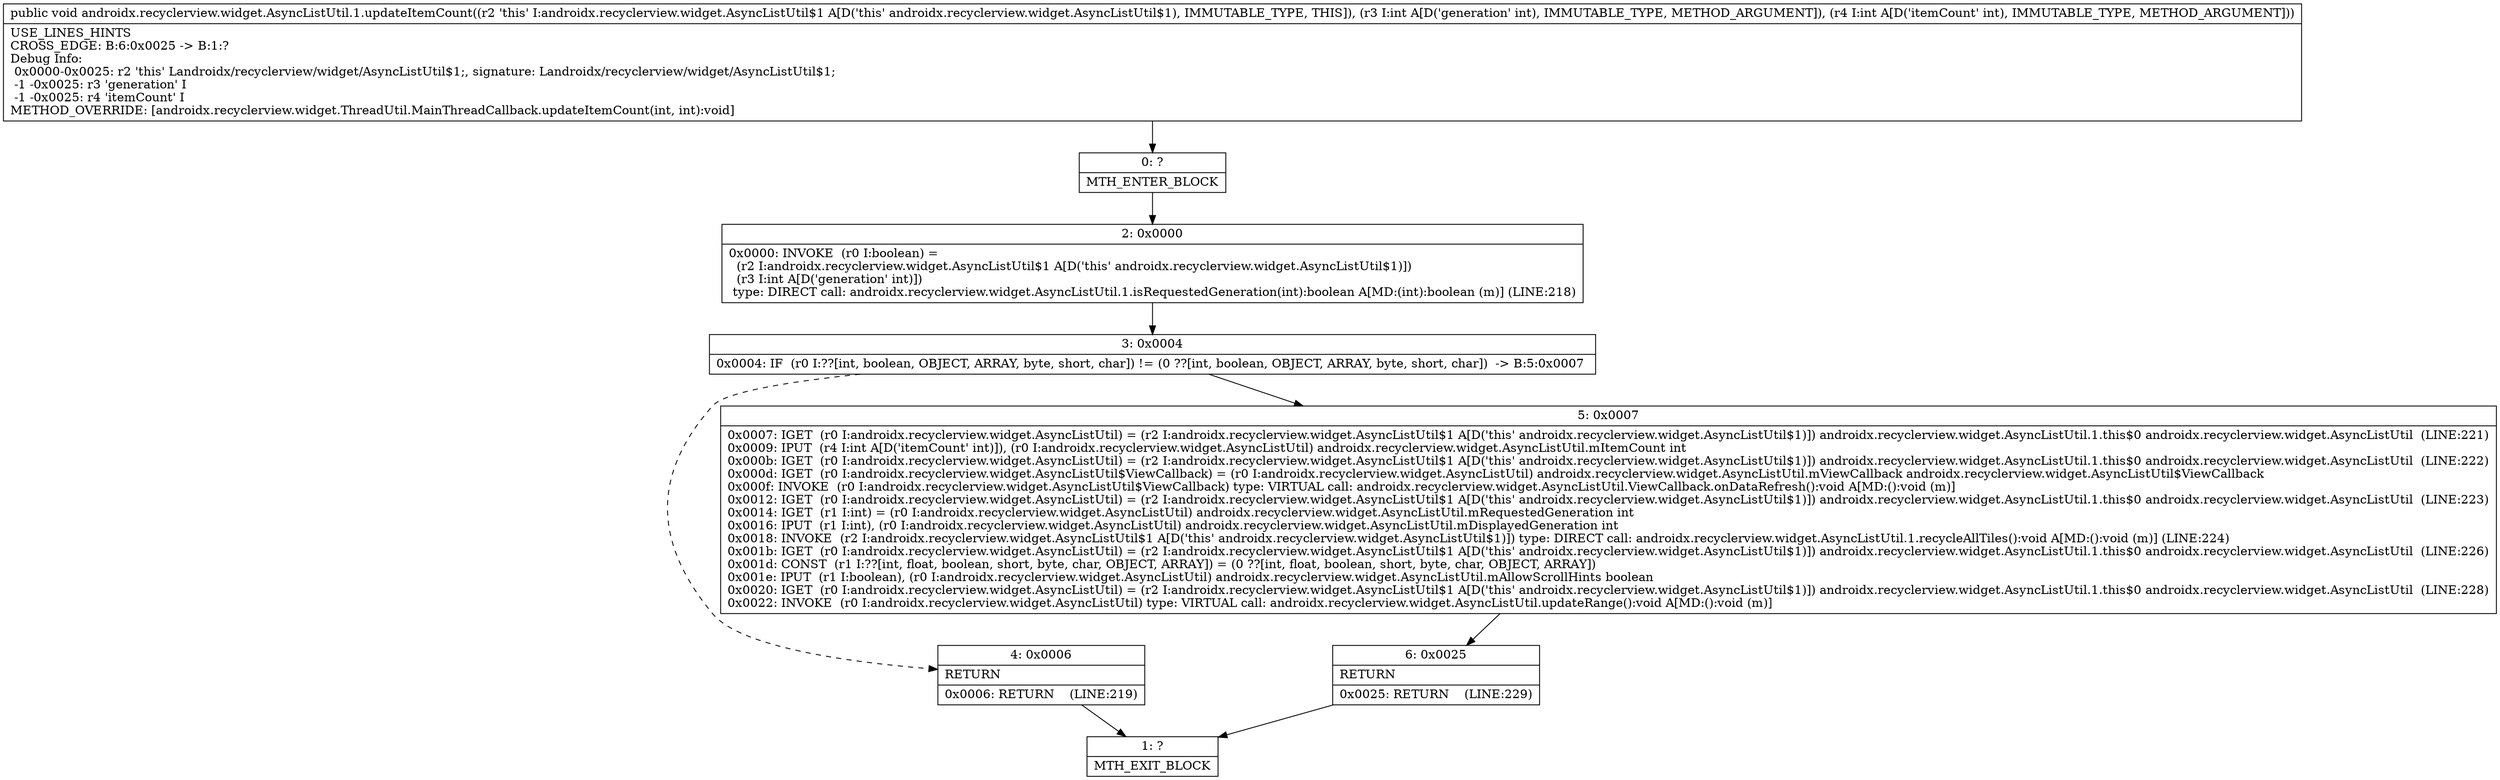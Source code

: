 digraph "CFG forandroidx.recyclerview.widget.AsyncListUtil.1.updateItemCount(II)V" {
Node_0 [shape=record,label="{0\:\ ?|MTH_ENTER_BLOCK\l}"];
Node_2 [shape=record,label="{2\:\ 0x0000|0x0000: INVOKE  (r0 I:boolean) = \l  (r2 I:androidx.recyclerview.widget.AsyncListUtil$1 A[D('this' androidx.recyclerview.widget.AsyncListUtil$1)])\l  (r3 I:int A[D('generation' int)])\l type: DIRECT call: androidx.recyclerview.widget.AsyncListUtil.1.isRequestedGeneration(int):boolean A[MD:(int):boolean (m)] (LINE:218)\l}"];
Node_3 [shape=record,label="{3\:\ 0x0004|0x0004: IF  (r0 I:??[int, boolean, OBJECT, ARRAY, byte, short, char]) != (0 ??[int, boolean, OBJECT, ARRAY, byte, short, char])  \-\> B:5:0x0007 \l}"];
Node_4 [shape=record,label="{4\:\ 0x0006|RETURN\l|0x0006: RETURN    (LINE:219)\l}"];
Node_1 [shape=record,label="{1\:\ ?|MTH_EXIT_BLOCK\l}"];
Node_5 [shape=record,label="{5\:\ 0x0007|0x0007: IGET  (r0 I:androidx.recyclerview.widget.AsyncListUtil) = (r2 I:androidx.recyclerview.widget.AsyncListUtil$1 A[D('this' androidx.recyclerview.widget.AsyncListUtil$1)]) androidx.recyclerview.widget.AsyncListUtil.1.this$0 androidx.recyclerview.widget.AsyncListUtil  (LINE:221)\l0x0009: IPUT  (r4 I:int A[D('itemCount' int)]), (r0 I:androidx.recyclerview.widget.AsyncListUtil) androidx.recyclerview.widget.AsyncListUtil.mItemCount int \l0x000b: IGET  (r0 I:androidx.recyclerview.widget.AsyncListUtil) = (r2 I:androidx.recyclerview.widget.AsyncListUtil$1 A[D('this' androidx.recyclerview.widget.AsyncListUtil$1)]) androidx.recyclerview.widget.AsyncListUtil.1.this$0 androidx.recyclerview.widget.AsyncListUtil  (LINE:222)\l0x000d: IGET  (r0 I:androidx.recyclerview.widget.AsyncListUtil$ViewCallback) = (r0 I:androidx.recyclerview.widget.AsyncListUtil) androidx.recyclerview.widget.AsyncListUtil.mViewCallback androidx.recyclerview.widget.AsyncListUtil$ViewCallback \l0x000f: INVOKE  (r0 I:androidx.recyclerview.widget.AsyncListUtil$ViewCallback) type: VIRTUAL call: androidx.recyclerview.widget.AsyncListUtil.ViewCallback.onDataRefresh():void A[MD:():void (m)]\l0x0012: IGET  (r0 I:androidx.recyclerview.widget.AsyncListUtil) = (r2 I:androidx.recyclerview.widget.AsyncListUtil$1 A[D('this' androidx.recyclerview.widget.AsyncListUtil$1)]) androidx.recyclerview.widget.AsyncListUtil.1.this$0 androidx.recyclerview.widget.AsyncListUtil  (LINE:223)\l0x0014: IGET  (r1 I:int) = (r0 I:androidx.recyclerview.widget.AsyncListUtil) androidx.recyclerview.widget.AsyncListUtil.mRequestedGeneration int \l0x0016: IPUT  (r1 I:int), (r0 I:androidx.recyclerview.widget.AsyncListUtil) androidx.recyclerview.widget.AsyncListUtil.mDisplayedGeneration int \l0x0018: INVOKE  (r2 I:androidx.recyclerview.widget.AsyncListUtil$1 A[D('this' androidx.recyclerview.widget.AsyncListUtil$1)]) type: DIRECT call: androidx.recyclerview.widget.AsyncListUtil.1.recycleAllTiles():void A[MD:():void (m)] (LINE:224)\l0x001b: IGET  (r0 I:androidx.recyclerview.widget.AsyncListUtil) = (r2 I:androidx.recyclerview.widget.AsyncListUtil$1 A[D('this' androidx.recyclerview.widget.AsyncListUtil$1)]) androidx.recyclerview.widget.AsyncListUtil.1.this$0 androidx.recyclerview.widget.AsyncListUtil  (LINE:226)\l0x001d: CONST  (r1 I:??[int, float, boolean, short, byte, char, OBJECT, ARRAY]) = (0 ??[int, float, boolean, short, byte, char, OBJECT, ARRAY]) \l0x001e: IPUT  (r1 I:boolean), (r0 I:androidx.recyclerview.widget.AsyncListUtil) androidx.recyclerview.widget.AsyncListUtil.mAllowScrollHints boolean \l0x0020: IGET  (r0 I:androidx.recyclerview.widget.AsyncListUtil) = (r2 I:androidx.recyclerview.widget.AsyncListUtil$1 A[D('this' androidx.recyclerview.widget.AsyncListUtil$1)]) androidx.recyclerview.widget.AsyncListUtil.1.this$0 androidx.recyclerview.widget.AsyncListUtil  (LINE:228)\l0x0022: INVOKE  (r0 I:androidx.recyclerview.widget.AsyncListUtil) type: VIRTUAL call: androidx.recyclerview.widget.AsyncListUtil.updateRange():void A[MD:():void (m)]\l}"];
Node_6 [shape=record,label="{6\:\ 0x0025|RETURN\l|0x0025: RETURN    (LINE:229)\l}"];
MethodNode[shape=record,label="{public void androidx.recyclerview.widget.AsyncListUtil.1.updateItemCount((r2 'this' I:androidx.recyclerview.widget.AsyncListUtil$1 A[D('this' androidx.recyclerview.widget.AsyncListUtil$1), IMMUTABLE_TYPE, THIS]), (r3 I:int A[D('generation' int), IMMUTABLE_TYPE, METHOD_ARGUMENT]), (r4 I:int A[D('itemCount' int), IMMUTABLE_TYPE, METHOD_ARGUMENT]))  | USE_LINES_HINTS\lCROSS_EDGE: B:6:0x0025 \-\> B:1:?\lDebug Info:\l  0x0000\-0x0025: r2 'this' Landroidx\/recyclerview\/widget\/AsyncListUtil$1;, signature: Landroidx\/recyclerview\/widget\/AsyncListUtil$1;\l  \-1 \-0x0025: r3 'generation' I\l  \-1 \-0x0025: r4 'itemCount' I\lMETHOD_OVERRIDE: [androidx.recyclerview.widget.ThreadUtil.MainThreadCallback.updateItemCount(int, int):void]\l}"];
MethodNode -> Node_0;Node_0 -> Node_2;
Node_2 -> Node_3;
Node_3 -> Node_4[style=dashed];
Node_3 -> Node_5;
Node_4 -> Node_1;
Node_5 -> Node_6;
Node_6 -> Node_1;
}

